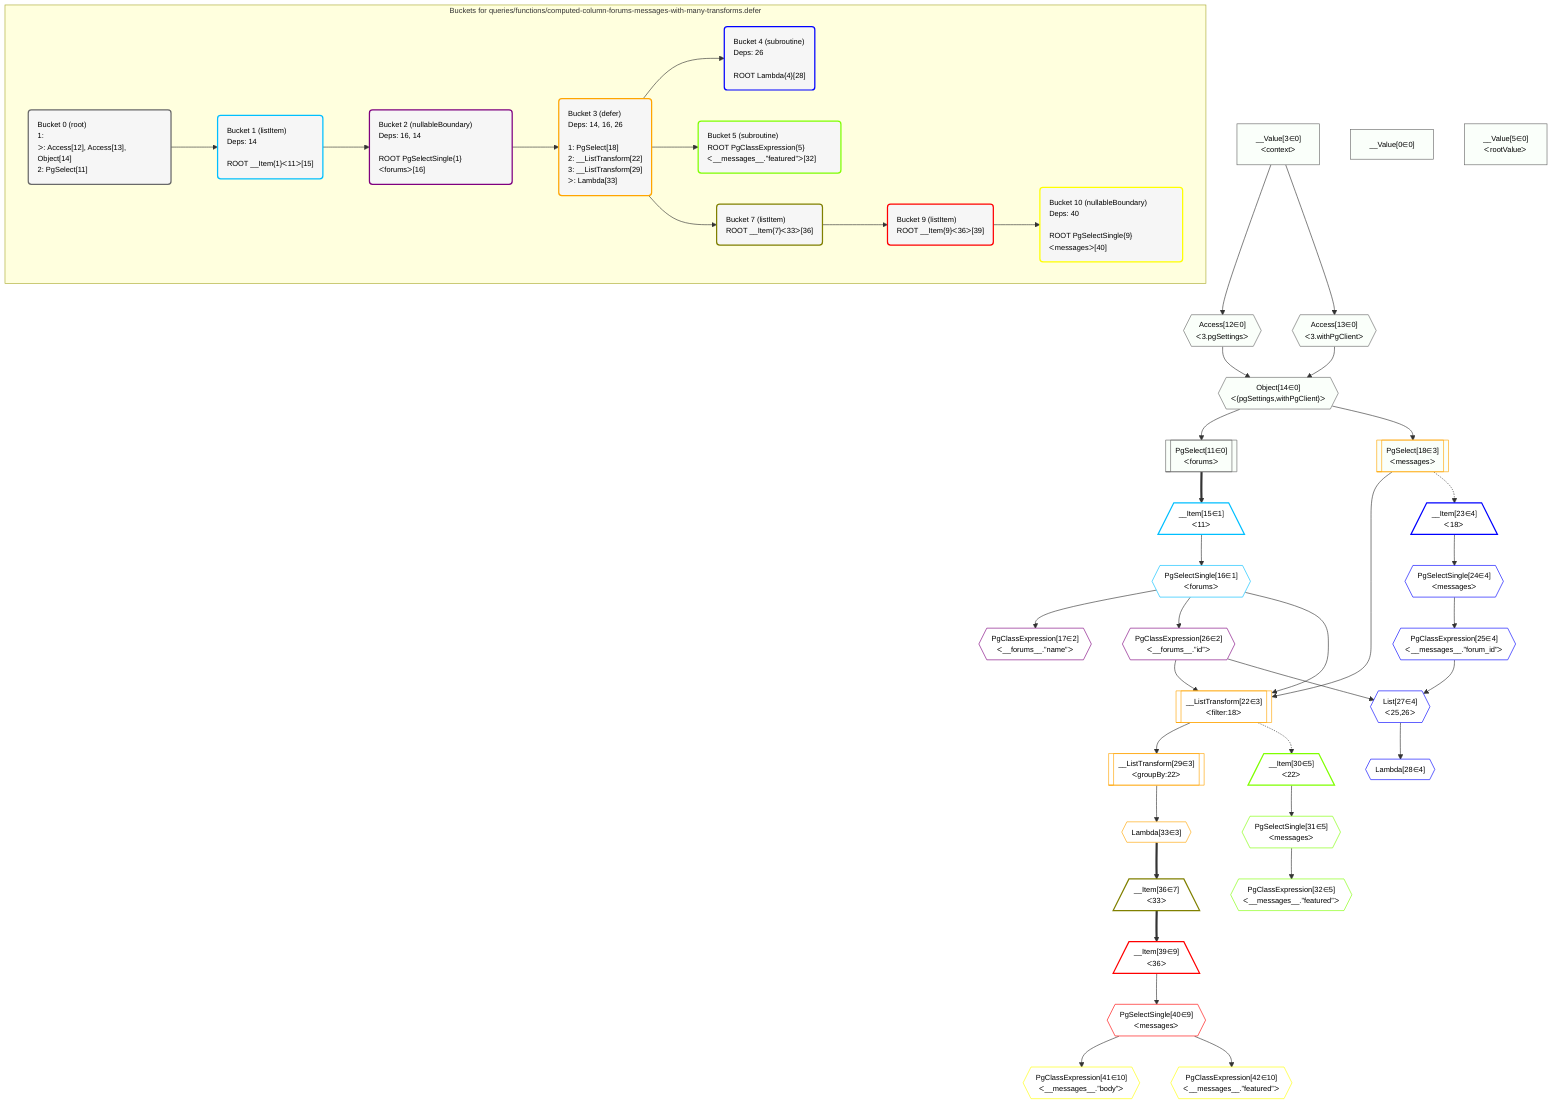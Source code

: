 %%{init: {'themeVariables': { 'fontSize': '12px'}}}%%
graph TD
    classDef path fill:#eee,stroke:#000,color:#000
    classDef plan fill:#fff,stroke-width:1px,color:#000
    classDef itemplan fill:#fff,stroke-width:2px,color:#000
    classDef unbatchedplan fill:#dff,stroke-width:1px,color:#000
    classDef sideeffectplan fill:#fcc,stroke-width:2px,color:#000
    classDef bucket fill:#f6f6f6,color:#000,stroke-width:2px,text-align:left


    %% plan dependencies
    Object14{{"Object[14∈0]<br />ᐸ{pgSettings,withPgClient}ᐳ"}}:::plan
    Access12{{"Access[12∈0]<br />ᐸ3.pgSettingsᐳ"}}:::plan
    Access13{{"Access[13∈0]<br />ᐸ3.withPgClientᐳ"}}:::plan
    Access12 & Access13 --> Object14
    PgSelect11[["PgSelect[11∈0]<br />ᐸforumsᐳ"]]:::plan
    Object14 --> PgSelect11
    __Value3["__Value[3∈0]<br />ᐸcontextᐳ"]:::plan
    __Value3 --> Access12
    __Value3 --> Access13
    __Value0["__Value[0∈0]"]:::plan
    __Value5["__Value[5∈0]<br />ᐸrootValueᐳ"]:::plan
    __Item15[/"__Item[15∈1]<br />ᐸ11ᐳ"\]:::itemplan
    PgSelect11 ==> __Item15
    PgSelectSingle16{{"PgSelectSingle[16∈1]<br />ᐸforumsᐳ"}}:::plan
    __Item15 --> PgSelectSingle16
    PgClassExpression17{{"PgClassExpression[17∈2]<br />ᐸ__forums__.”name”ᐳ"}}:::plan
    PgSelectSingle16 --> PgClassExpression17
    PgClassExpression26{{"PgClassExpression[26∈2]<br />ᐸ__forums__.”id”ᐳ"}}:::plan
    PgSelectSingle16 --> PgClassExpression26
    __ListTransform22[["__ListTransform[22∈3]<br />ᐸfilter:18ᐳ"]]:::plan
    PgSelect18[["PgSelect[18∈3]<br />ᐸmessagesᐳ"]]:::plan
    PgSelect18 & PgSelectSingle16 & PgClassExpression26 --> __ListTransform22
    Object14 --> PgSelect18
    __ListTransform29[["__ListTransform[29∈3]<br />ᐸgroupBy:22ᐳ"]]:::plan
    __ListTransform22 --> __ListTransform29
    Lambda33{{"Lambda[33∈3]"}}:::plan
    __ListTransform29 --> Lambda33
    List27{{"List[27∈4]<br />ᐸ25,26ᐳ"}}:::plan
    PgClassExpression25{{"PgClassExpression[25∈4]<br />ᐸ__messages__.”forum_id”ᐳ"}}:::plan
    PgClassExpression25 & PgClassExpression26 --> List27
    __Item23[/"__Item[23∈4]<br />ᐸ18ᐳ"\]:::itemplan
    PgSelect18 -.-> __Item23
    PgSelectSingle24{{"PgSelectSingle[24∈4]<br />ᐸmessagesᐳ"}}:::plan
    __Item23 --> PgSelectSingle24
    PgSelectSingle24 --> PgClassExpression25
    Lambda28{{"Lambda[28∈4]"}}:::plan
    List27 --> Lambda28
    __Item30[/"__Item[30∈5]<br />ᐸ22ᐳ"\]:::itemplan
    __ListTransform22 -.-> __Item30
    PgSelectSingle31{{"PgSelectSingle[31∈5]<br />ᐸmessagesᐳ"}}:::plan
    __Item30 --> PgSelectSingle31
    PgClassExpression32{{"PgClassExpression[32∈5]<br />ᐸ__messages__.”featured”ᐳ"}}:::plan
    PgSelectSingle31 --> PgClassExpression32
    __Item36[/"__Item[36∈7]<br />ᐸ33ᐳ"\]:::itemplan
    Lambda33 ==> __Item36
    __Item39[/"__Item[39∈9]<br />ᐸ36ᐳ"\]:::itemplan
    __Item36 ==> __Item39
    PgSelectSingle40{{"PgSelectSingle[40∈9]<br />ᐸmessagesᐳ"}}:::plan
    __Item39 --> PgSelectSingle40
    PgClassExpression41{{"PgClassExpression[41∈10]<br />ᐸ__messages__.”body”ᐳ"}}:::plan
    PgSelectSingle40 --> PgClassExpression41
    PgClassExpression42{{"PgClassExpression[42∈10]<br />ᐸ__messages__.”featured”ᐳ"}}:::plan
    PgSelectSingle40 --> PgClassExpression42

    %% define steps

    subgraph "Buckets for queries/functions/computed-column-forums-messages-with-many-transforms.defer"
    Bucket0("Bucket 0 (root)<br />1: <br />ᐳ: Access[12], Access[13], Object[14]<br />2: PgSelect[11]"):::bucket
    classDef bucket0 stroke:#696969
    class Bucket0,__Value0,__Value3,__Value5,PgSelect11,Access12,Access13,Object14 bucket0
    Bucket1("Bucket 1 (listItem)<br />Deps: 14<br /><br />ROOT __Item{1}ᐸ11ᐳ[15]"):::bucket
    classDef bucket1 stroke:#00bfff
    class Bucket1,__Item15,PgSelectSingle16 bucket1
    Bucket2("Bucket 2 (nullableBoundary)<br />Deps: 16, 14<br /><br />ROOT PgSelectSingle{1}ᐸforumsᐳ[16]"):::bucket
    classDef bucket2 stroke:#7f007f
    class Bucket2,PgClassExpression17,PgClassExpression26 bucket2
    Bucket3("Bucket 3 (defer)<br />Deps: 14, 16, 26<br /><br />1: PgSelect[18]<br />2: __ListTransform[22]<br />3: __ListTransform[29]<br />ᐳ: Lambda[33]"):::bucket
    classDef bucket3 stroke:#ffa500
    class Bucket3,PgSelect18,__ListTransform22,__ListTransform29,Lambda33 bucket3
    Bucket4("Bucket 4 (subroutine)<br />Deps: 26<br /><br />ROOT Lambda{4}[28]"):::bucket
    classDef bucket4 stroke:#0000ff
    class Bucket4,__Item23,PgSelectSingle24,PgClassExpression25,List27,Lambda28 bucket4
    Bucket5("Bucket 5 (subroutine)<br />ROOT PgClassExpression{5}ᐸ__messages__.”featured”ᐳ[32]"):::bucket
    classDef bucket5 stroke:#7fff00
    class Bucket5,__Item30,PgSelectSingle31,PgClassExpression32 bucket5
    Bucket7("Bucket 7 (listItem)<br />ROOT __Item{7}ᐸ33ᐳ[36]"):::bucket
    classDef bucket7 stroke:#808000
    class Bucket7,__Item36 bucket7
    Bucket9("Bucket 9 (listItem)<br />ROOT __Item{9}ᐸ36ᐳ[39]"):::bucket
    classDef bucket9 stroke:#ff0000
    class Bucket9,__Item39,PgSelectSingle40 bucket9
    Bucket10("Bucket 10 (nullableBoundary)<br />Deps: 40<br /><br />ROOT PgSelectSingle{9}ᐸmessagesᐳ[40]"):::bucket
    classDef bucket10 stroke:#ffff00
    class Bucket10,PgClassExpression41,PgClassExpression42 bucket10
    Bucket0 --> Bucket1
    Bucket1 --> Bucket2
    Bucket2 --> Bucket3
    Bucket3 --> Bucket4 & Bucket5 & Bucket7
    Bucket7 --> Bucket9
    Bucket9 --> Bucket10
    classDef unary fill:#fafffa,borderWidth:8px
    class Object14,PgSelect11,Access12,Access13,__Value0,__Value3,__Value5,PgSelect18 unary
    end
